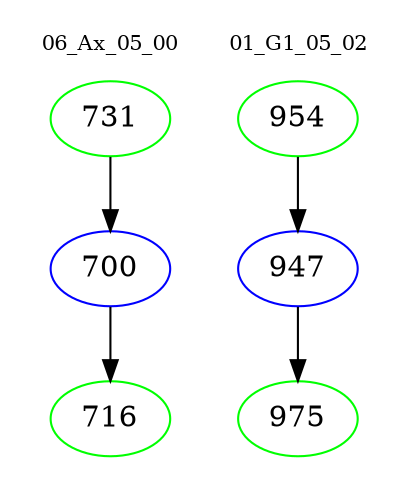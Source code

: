 digraph{
subgraph cluster_0 {
color = white
label = "06_Ax_05_00";
fontsize=10;
T0_731 [label="731", color="green"]
T0_731 -> T0_700 [color="black"]
T0_700 [label="700", color="blue"]
T0_700 -> T0_716 [color="black"]
T0_716 [label="716", color="green"]
}
subgraph cluster_1 {
color = white
label = "01_G1_05_02";
fontsize=10;
T1_954 [label="954", color="green"]
T1_954 -> T1_947 [color="black"]
T1_947 [label="947", color="blue"]
T1_947 -> T1_975 [color="black"]
T1_975 [label="975", color="green"]
}
}

